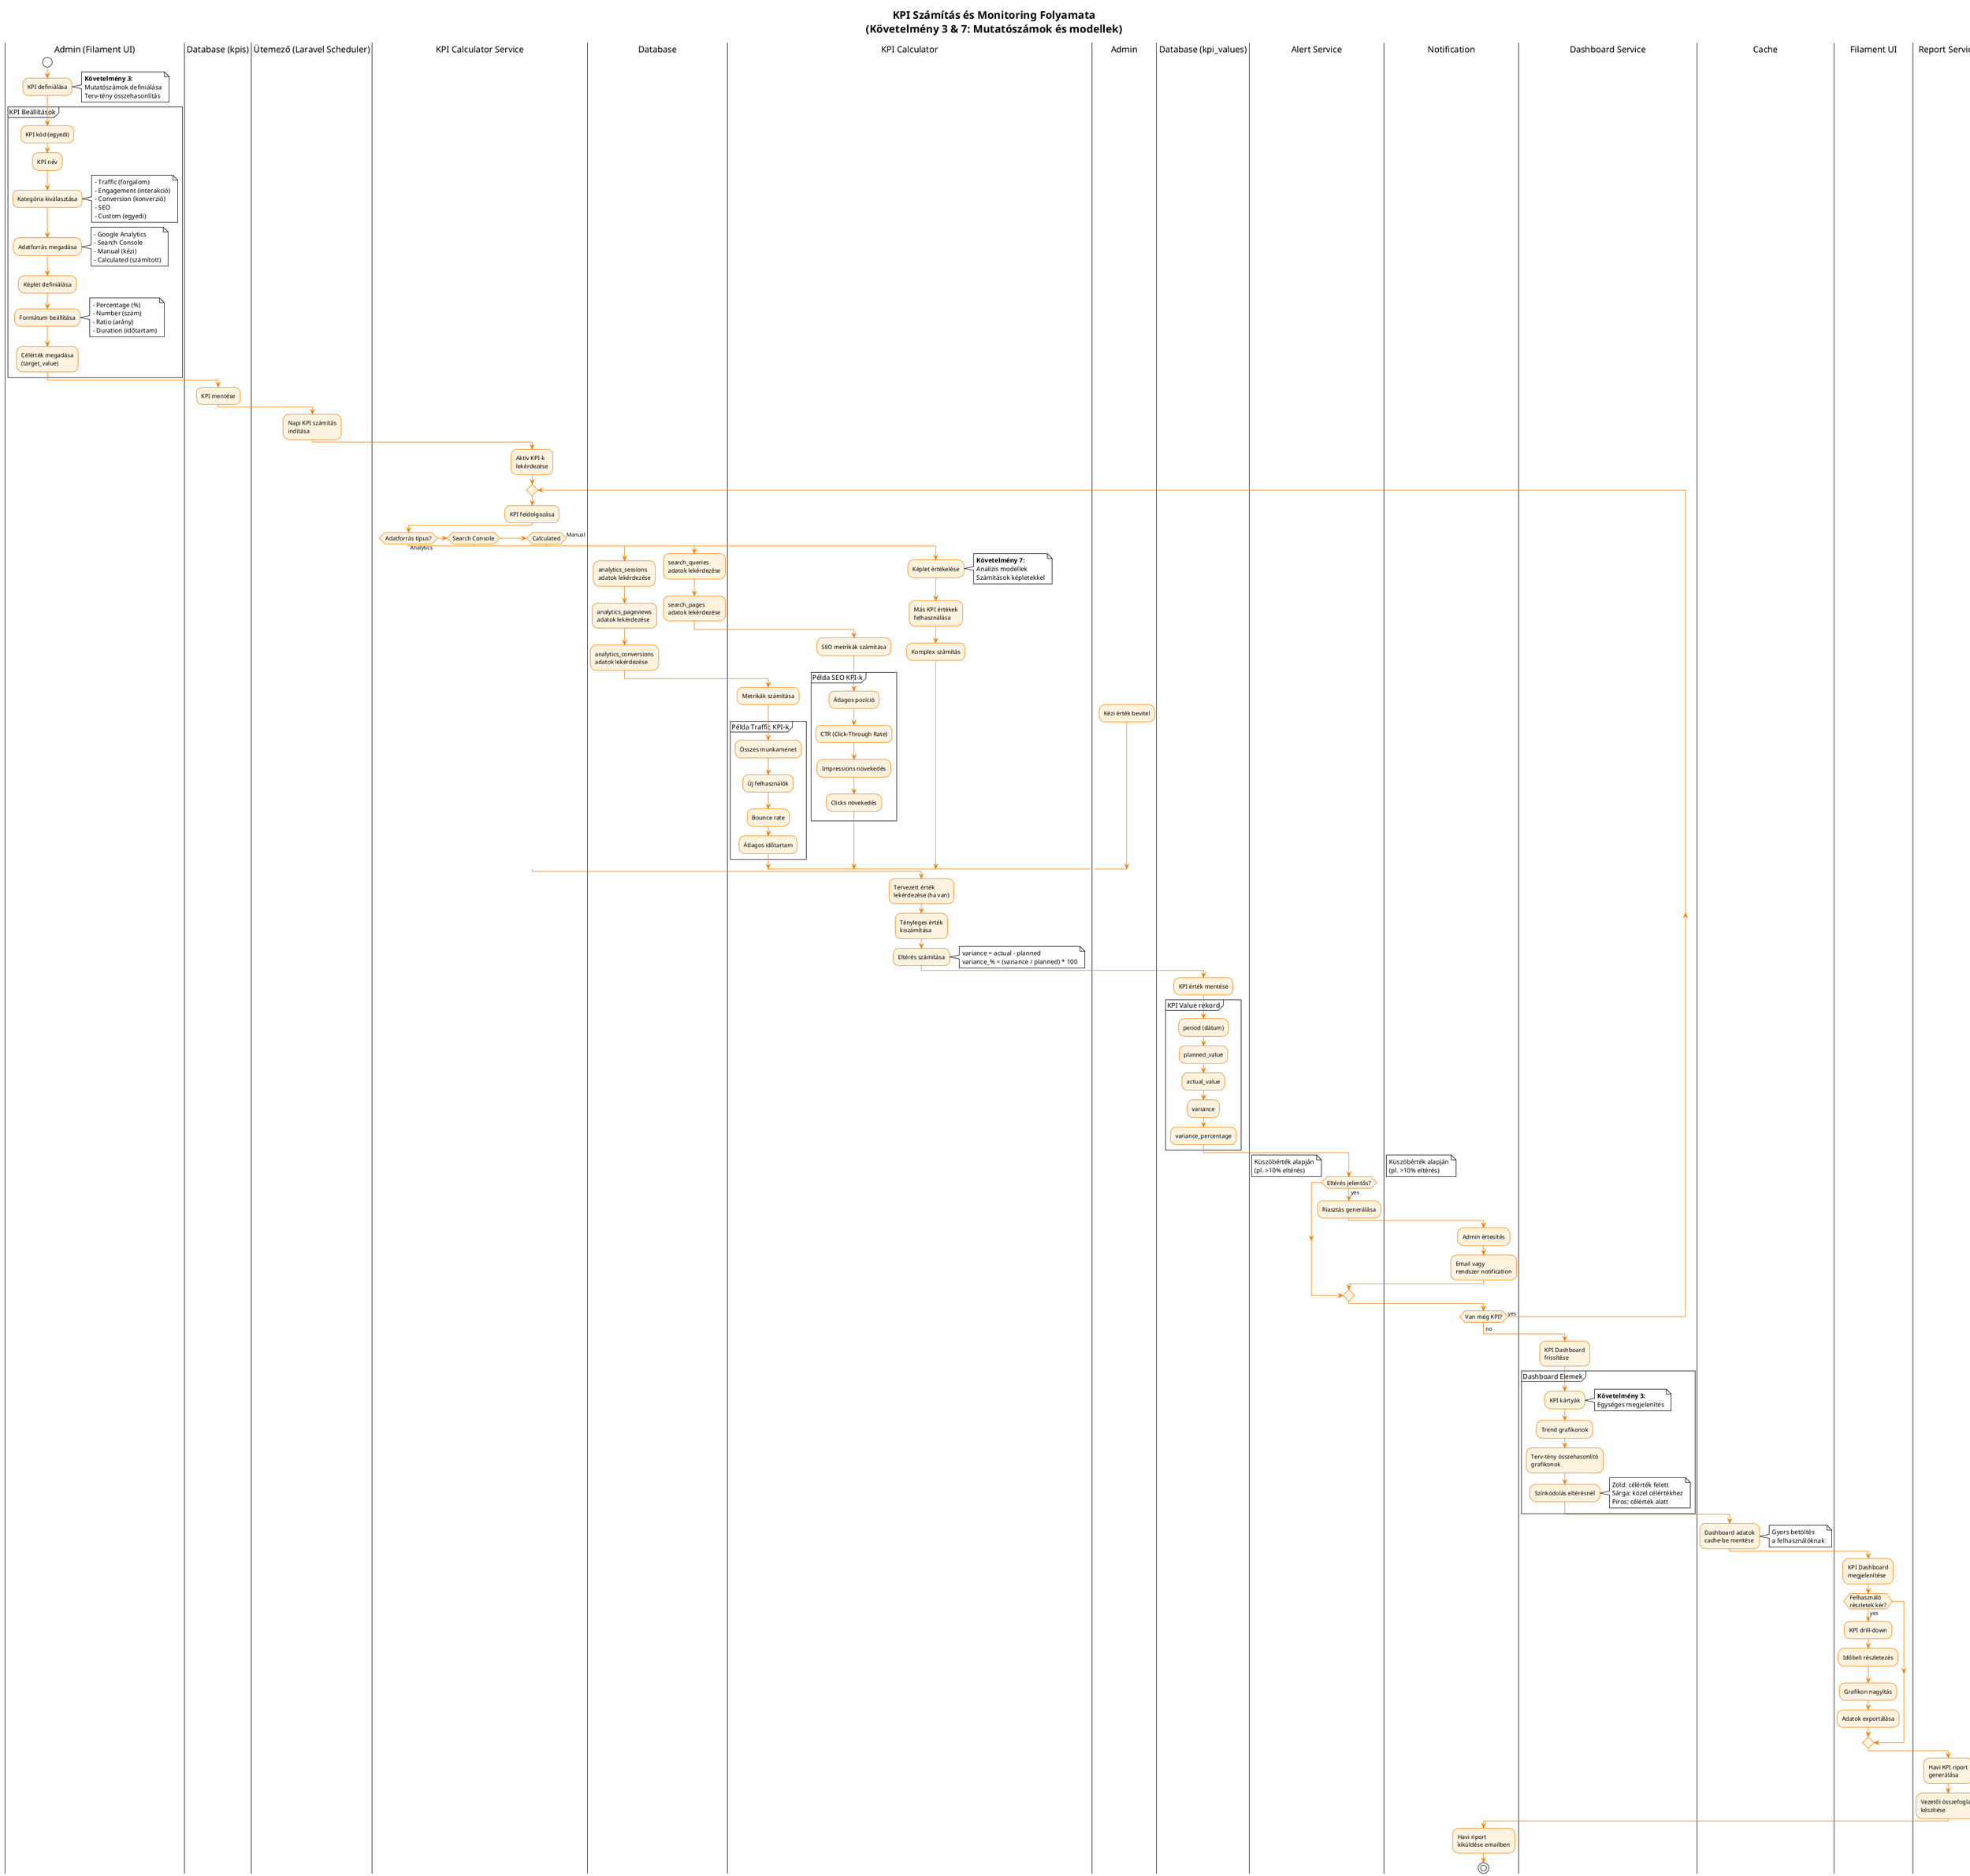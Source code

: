 @startuml KPI Számítás és Monitoring Folyamata

!theme plain
skinparam ActivityBackgroundColor #FFF3E0
skinparam ActivityBorderColor #F57C00
skinparam ActivityFontSize 12
skinparam ArrowColor #F57C00

title KPI Számítás és Monitoring Folyamata\n(Követelmény 3 & 7: Mutatószámok és modellek)

|Admin (Filament UI)|
start
:KPI definiálása;
note right
  **Követelmény 3:**
  Mutatószámok definiálása
  Terv-tény összehasonlítás
end note

partition "KPI Beállítások" {
  :KPI kód (egyedi);
  :KPI név;
  :Kategória kiválasztása;
  note right
    - Traffic (forgalom)
    - Engagement (interakció)
    - Conversion (konverzió)
    - SEO
    - Custom (egyedi)
  end note
  :Adatforrás megadása;
  note right
    - Google Analytics
    - Search Console
    - Manual (kézi)
    - Calculated (számított)
  end note
  :Képlet definiálása;
  :Formátum beállítása;
  note right
    - Percentage (%)
    - Number (szám)
    - Ratio (arány)
    - Duration (időtartam)
  end note
  :Célérték megadása\n(target_value);
}

|Database (kpis)|
:KPI mentése;

|Ütemező (Laravel Scheduler)|
:Napi KPI számítás\nindítása;

|KPI Calculator Service|
:Aktív KPI-k\nlekérdezése;

repeat
  :KPI feldolgozása;

  if (Adatforrás típus?) then (Analytics)
    |Database|
    :analytics_sessions\nadatok lekérdezése;
    :analytics_pageviews\nadatok lekérdezése;
    :analytics_conversions\nadatok lekérdezése;

    |KPI Calculator|
    :Metrikák számítása;
    partition "Példa Traffic KPI-k" {
      :Összes munkamenet;
      :Új felhasználók;
      :Bounce rate;
      :Átlagos időtartam;
    }
  elseif (Search Console) then
    |Database|
    :search_queries\nadatok lekérdezése;
    :search_pages\nadatok lekérdezése;

    |KPI Calculator|
    :SEO metrikák számítása;
    partition "Példa SEO KPI-k" {
      :Átlagos pozíció;
      :CTR (Click-Through Rate);
      :Impressions növekedés;
      :Clicks növekedés;
    }
  elseif (Calculated) then
    |KPI Calculator|
    :Képlet értékelése;
    note right
      **Követelmény 7:**
      Analízis modellek
      Számítások képletekkel
    end note
    :Más KPI értékek\nfelhasználása;
    :Komplex számítás;
  else (Manual)
    |Admin|
    :Kézi érték bevitel;
  endif

  |KPI Calculator|
  :Tervezett érték\nlekérdezése (ha van);
  :Tényleges érték\nkiszámítása;
  :Eltérés számítása;
  note right
    variance = actual - planned
    variance_% = (variance / planned) * 100
  end note

  |Database (kpi_values)|
  :KPI érték mentése;
  partition "KPI Value rekord" {
    :period (dátum);
    :planned_value;
    :actual_value;
    :variance;
    :variance_percentage;
  }

  |Alert Service|
  if (Eltérés jelentős?) then (yes)
    note right
      Küszöbérték alapján
      (pl. >10% eltérés)
    end note
    :Riasztás generálása;

    |Notification|
    :Admin értesítés;
    :Email vagy\nrendszer notification;
  endif

repeat while (Van még KPI?) is (yes)
->no;

|Dashboard Service|
:KPI Dashboard\nfrissítése;

partition "Dashboard Elemek" {
  :KPI kártyák;
  note right
    **Követelmény 3:**
    Egységes megjelenítés
  end note
  :Trend grafikonok;
  :Terv-tény összehasonlító\ngrafikonok;
  :Színkódolás eltérésnél;
  note right
    Zöld: célérték felett
    Sárga: közel célértékhez
    Piros: célérték alatt
  end note
}

|Cache|
:Dashboard adatok\ncache-be mentése;
note right
  Gyors betöltés
  a felhasználóknak
end note

|Filament UI|
:KPI Dashboard\nmegjelenítése;

if (Felhasználó\nrészletek kér?) then (yes)
  :KPI drill-down;
  :Időbeli részletezés;
  :Grafikon nagyítás;
  :Adatok exportálása;
endif

|Report Service|
:Havi KPI riport\ngenerálása;
:Vezetői összefoglaló\nkészítése;

|Notification|
:Havi riport\nkiküldése emailben;

stop

@enduml

